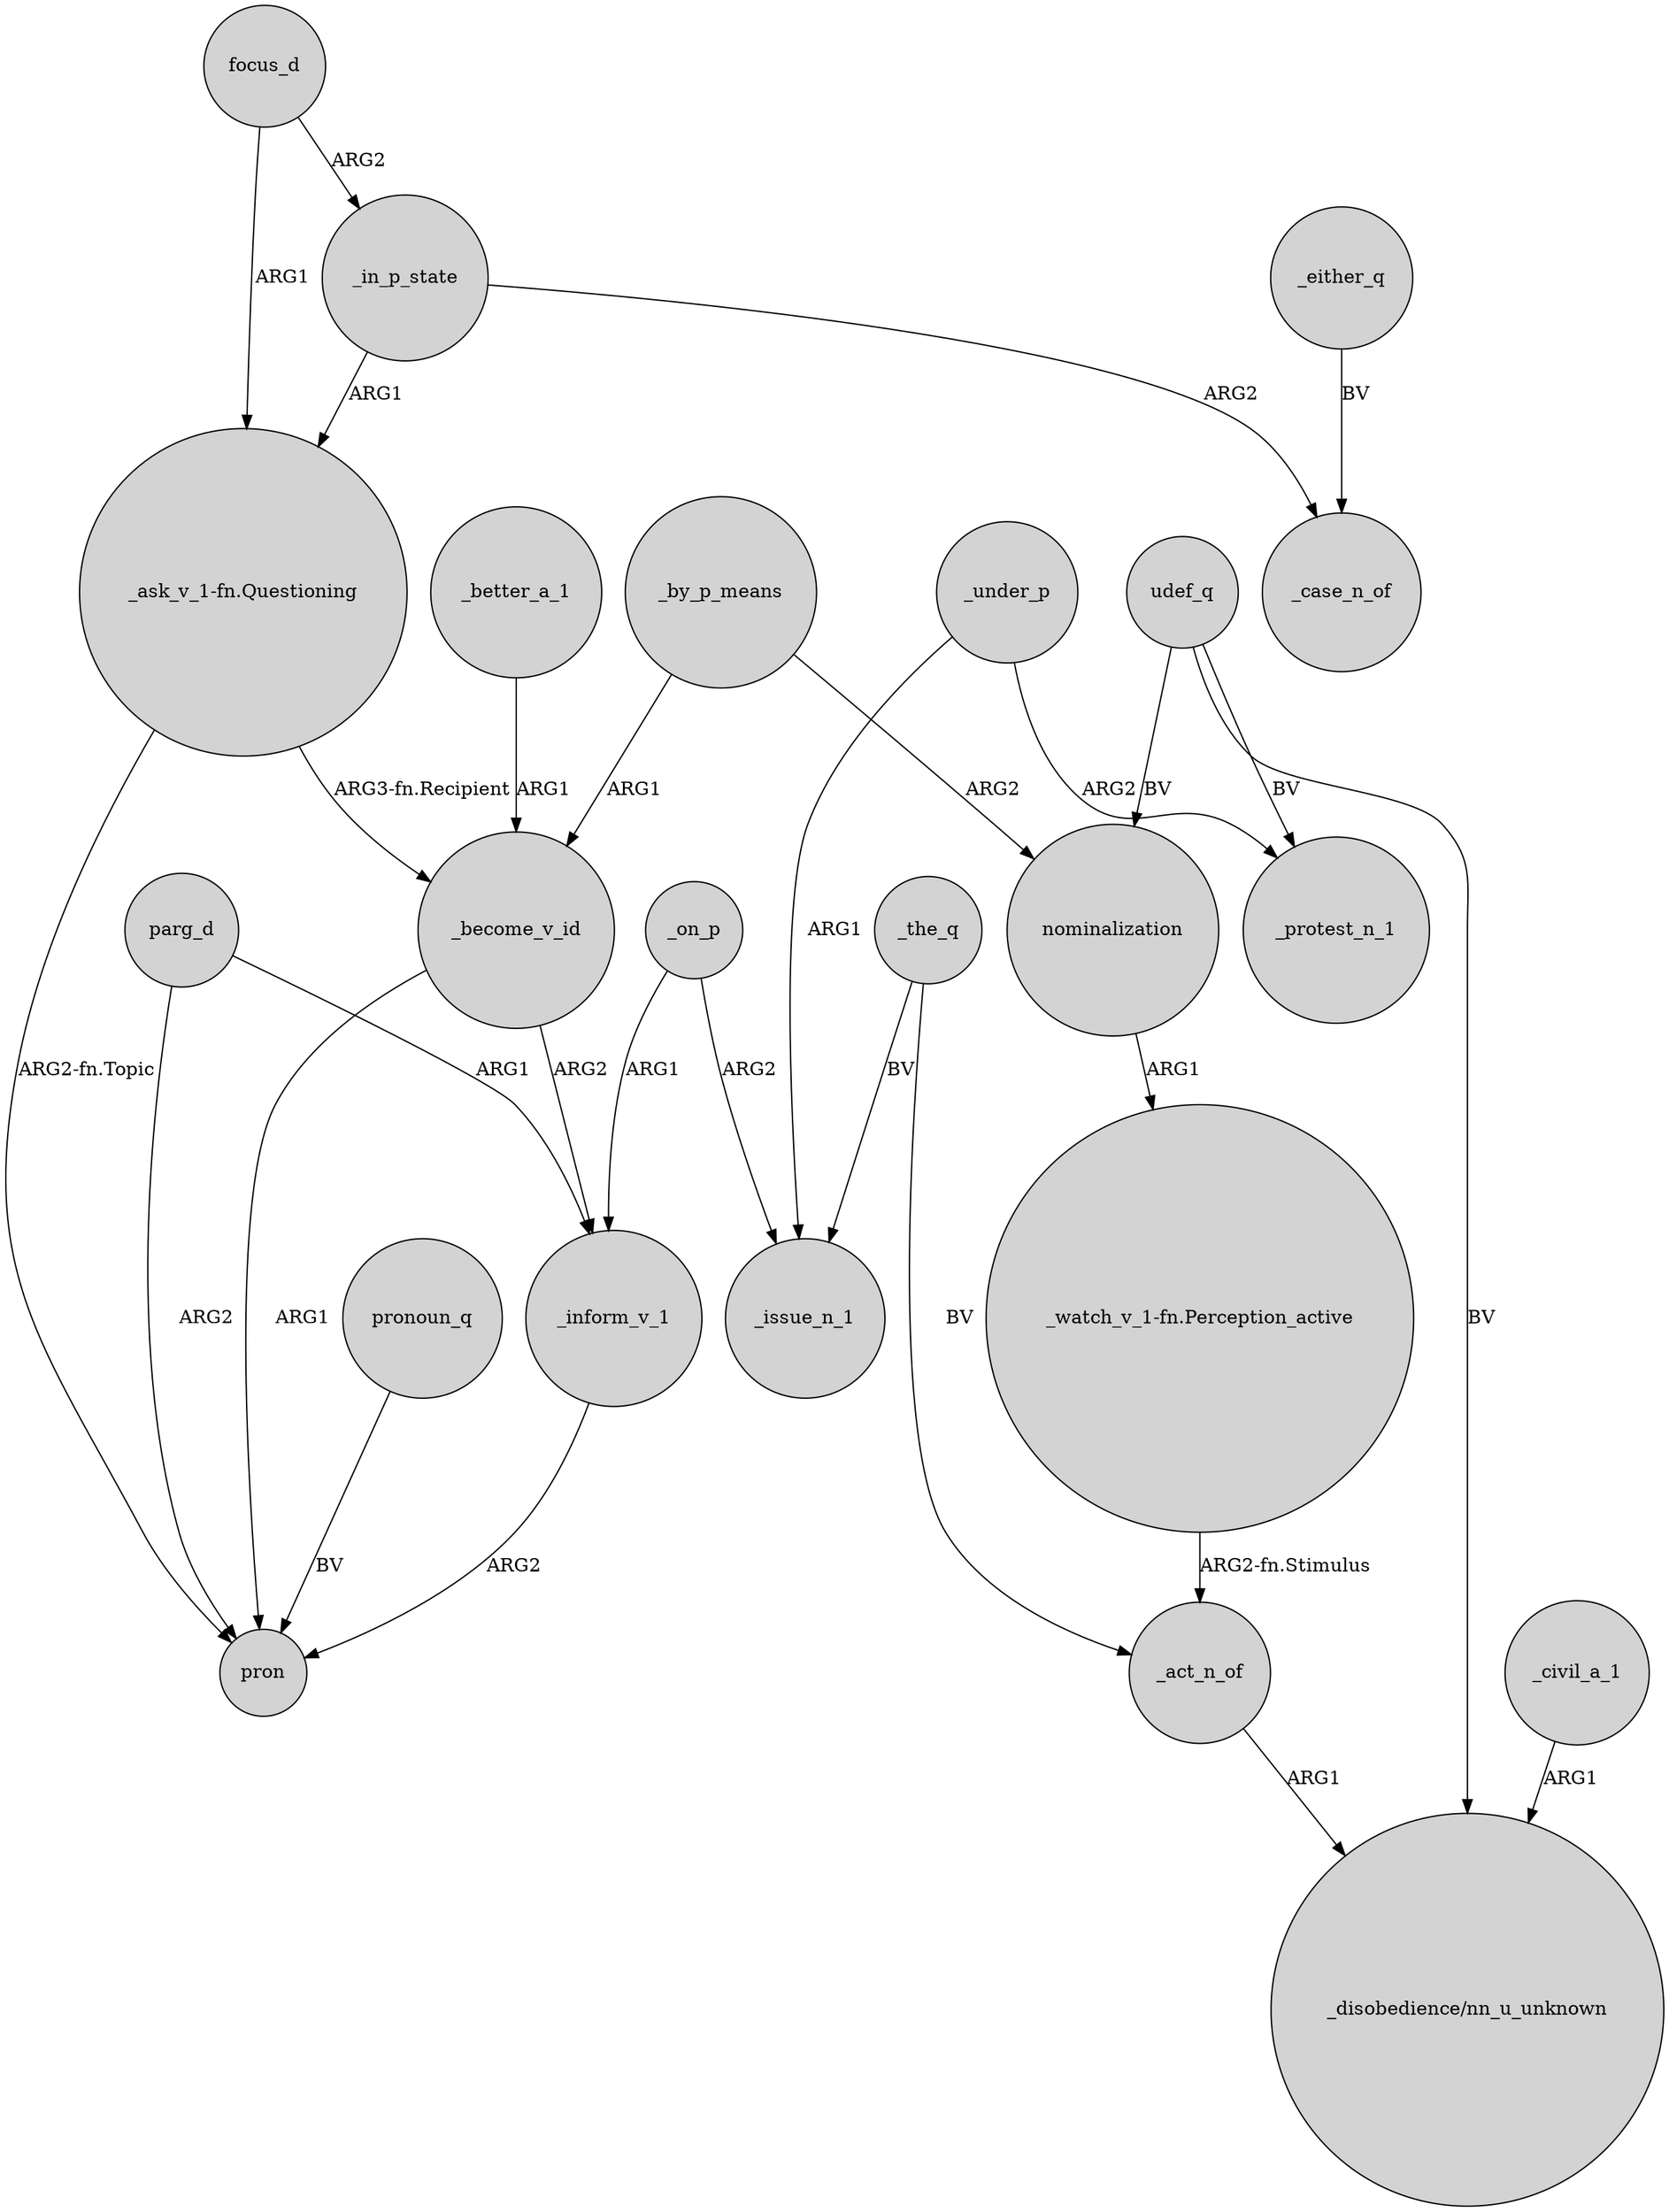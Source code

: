 digraph {
	node [shape=circle style=filled]
	"_ask_v_1-fn.Questioning" -> _become_v_id [label="ARG3-fn.Recipient"]
	_better_a_1 -> _become_v_id [label=ARG1]
	_by_p_means -> nominalization [label=ARG2]
	nominalization -> "_watch_v_1-fn.Perception_active" [label=ARG1]
	_under_p -> _protest_n_1 [label=ARG2]
	_become_v_id -> pron [label=ARG1]
	focus_d -> _in_p_state [label=ARG2]
	_the_q -> _act_n_of [label=BV]
	_act_n_of -> "_disobedience/nn_u_unknown" [label=ARG1]
	udef_q -> "_disobedience/nn_u_unknown" [label=BV]
	_civil_a_1 -> "_disobedience/nn_u_unknown" [label=ARG1]
	_under_p -> _issue_n_1 [label=ARG1]
	_inform_v_1 -> pron [label=ARG2]
	_either_q -> _case_n_of [label=BV]
	_the_q -> _issue_n_1 [label=BV]
	parg_d -> pron [label=ARG2]
	parg_d -> _inform_v_1 [label=ARG1]
	pronoun_q -> pron [label=BV]
	_on_p -> _inform_v_1 [label=ARG1]
	_on_p -> _issue_n_1 [label=ARG2]
	udef_q -> _protest_n_1 [label=BV]
	_in_p_state -> _case_n_of [label=ARG2]
	udef_q -> nominalization [label=BV]
	"_watch_v_1-fn.Perception_active" -> _act_n_of [label="ARG2-fn.Stimulus"]
	_become_v_id -> _inform_v_1 [label=ARG2]
	_by_p_means -> _become_v_id [label=ARG1]
	_in_p_state -> "_ask_v_1-fn.Questioning" [label=ARG1]
	"_ask_v_1-fn.Questioning" -> pron [label="ARG2-fn.Topic"]
	focus_d -> "_ask_v_1-fn.Questioning" [label=ARG1]
}

